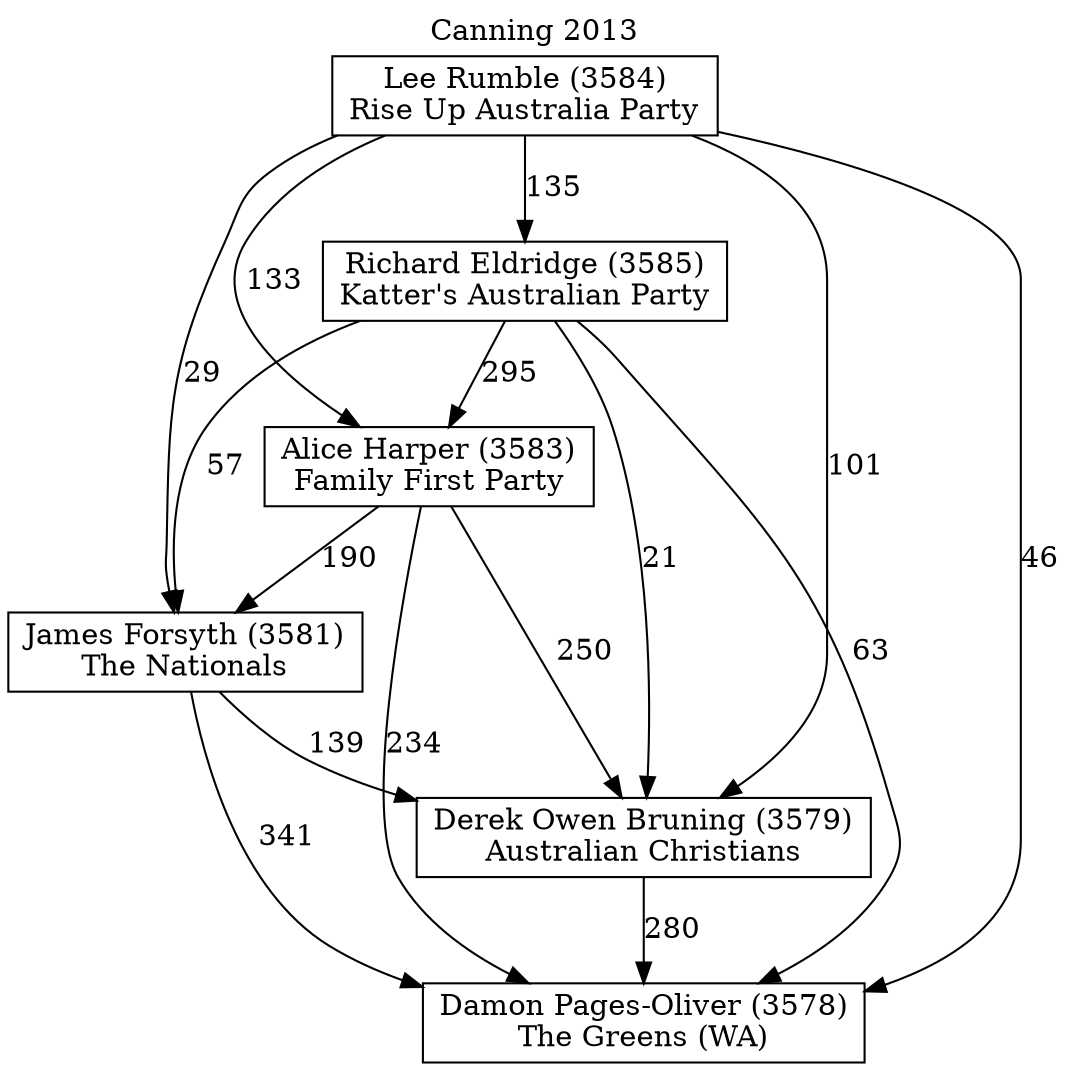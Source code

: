 // House preference flow
digraph "Damon Pages-Oliver (3578)_Canning_2013" {
	graph [label="Canning 2013" labelloc=t mclimit=10]
	node [shape=box]
	"Alice Harper (3583)" [label="Alice Harper (3583)
Family First Party"]
	"Damon Pages-Oliver (3578)" [label="Damon Pages-Oliver (3578)
The Greens (WA)"]
	"Derek Owen Bruning (3579)" [label="Derek Owen Bruning (3579)
Australian Christians"]
	"James Forsyth (3581)" [label="James Forsyth (3581)
The Nationals"]
	"Lee Rumble (3584)" [label="Lee Rumble (3584)
Rise Up Australia Party"]
	"Richard Eldridge (3585)" [label="Richard Eldridge (3585)
Katter's Australian Party"]
	"Alice Harper (3583)" -> "Damon Pages-Oliver (3578)" [label=234]
	"Alice Harper (3583)" -> "Derek Owen Bruning (3579)" [label=250]
	"Alice Harper (3583)" -> "James Forsyth (3581)" [label=190]
	"Derek Owen Bruning (3579)" -> "Damon Pages-Oliver (3578)" [label=280]
	"James Forsyth (3581)" -> "Damon Pages-Oliver (3578)" [label=341]
	"James Forsyth (3581)" -> "Derek Owen Bruning (3579)" [label=139]
	"Lee Rumble (3584)" -> "Alice Harper (3583)" [label=133]
	"Lee Rumble (3584)" -> "Damon Pages-Oliver (3578)" [label=46]
	"Lee Rumble (3584)" -> "Derek Owen Bruning (3579)" [label=101]
	"Lee Rumble (3584)" -> "James Forsyth (3581)" [label=29]
	"Lee Rumble (3584)" -> "Richard Eldridge (3585)" [label=135]
	"Richard Eldridge (3585)" -> "Alice Harper (3583)" [label=295]
	"Richard Eldridge (3585)" -> "Damon Pages-Oliver (3578)" [label=63]
	"Richard Eldridge (3585)" -> "Derek Owen Bruning (3579)" [label=21]
	"Richard Eldridge (3585)" -> "James Forsyth (3581)" [label=57]
}
